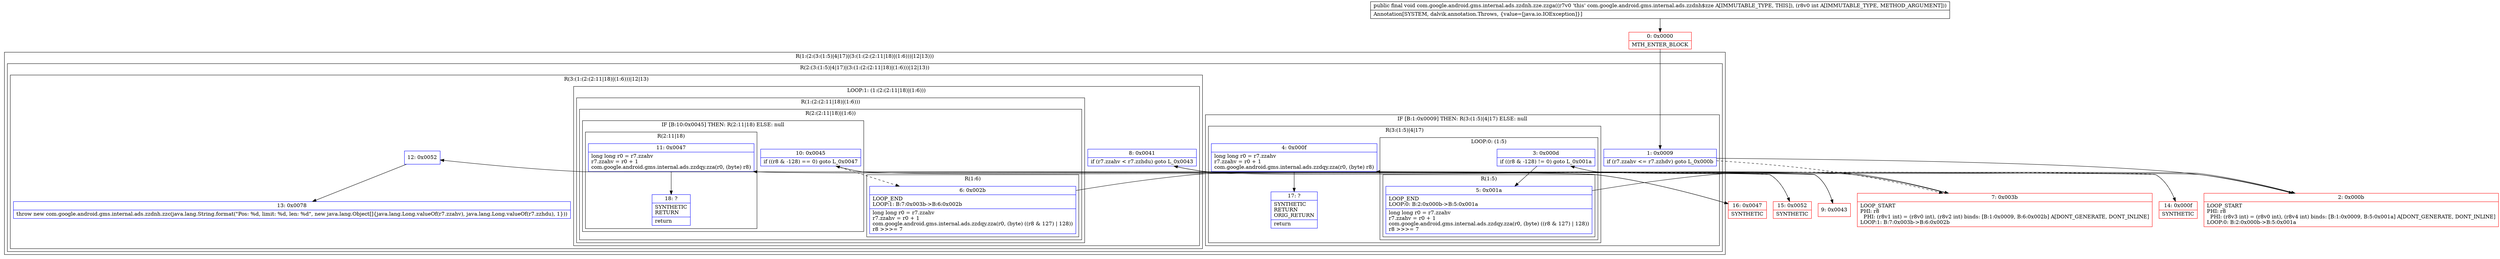 digraph "CFG forcom.google.android.gms.internal.ads.zzdnh.zze.zzga(I)V" {
subgraph cluster_Region_176399250 {
label = "R(1:(2:(3:(1:5)|4|17)|(3:(1:(2:(2:11|18)|(1:6)))|12|13)))";
node [shape=record,color=blue];
subgraph cluster_Region_91767870 {
label = "R(2:(3:(1:5)|4|17)|(3:(1:(2:(2:11|18)|(1:6)))|12|13))";
node [shape=record,color=blue];
subgraph cluster_IfRegion_167825184 {
label = "IF [B:1:0x0009] THEN: R(3:(1:5)|4|17) ELSE: null";
node [shape=record,color=blue];
Node_1 [shape=record,label="{1\:\ 0x0009|if (r7.zzahv \<= r7.zzhdv) goto L_0x000b\l}"];
subgraph cluster_Region_1969479503 {
label = "R(3:(1:5)|4|17)";
node [shape=record,color=blue];
subgraph cluster_LoopRegion_1213531828 {
label = "LOOP:0: (1:5)";
node [shape=record,color=blue];
Node_3 [shape=record,label="{3\:\ 0x000d|if ((r8 & \-128) != 0) goto L_0x001a\l}"];
subgraph cluster_Region_1497461724 {
label = "R(1:5)";
node [shape=record,color=blue];
Node_5 [shape=record,label="{5\:\ 0x001a|LOOP_END\lLOOP:0: B:2:0x000b\-\>B:5:0x001a\l|long long r0 = r7.zzahv\lr7.zzahv = r0 + 1\lcom.google.android.gms.internal.ads.zzdqy.zza(r0, (byte) ((r8 & 127) \| 128))\lr8 \>\>\>= 7\l}"];
}
}
Node_4 [shape=record,label="{4\:\ 0x000f|long long r0 = r7.zzahv\lr7.zzahv = r0 + 1\lcom.google.android.gms.internal.ads.zzdqy.zza(r0, (byte) r8)\l}"];
Node_17 [shape=record,label="{17\:\ ?|SYNTHETIC\lRETURN\lORIG_RETURN\l|return\l}"];
}
}
subgraph cluster_Region_1599972127 {
label = "R(3:(1:(2:(2:11|18)|(1:6)))|12|13)";
node [shape=record,color=blue];
subgraph cluster_LoopRegion_407065982 {
label = "LOOP:1: (1:(2:(2:11|18)|(1:6)))";
node [shape=record,color=blue];
Node_8 [shape=record,label="{8\:\ 0x0041|if (r7.zzahv \< r7.zzhdu) goto L_0x0043\l}"];
subgraph cluster_Region_347533465 {
label = "R(1:(2:(2:11|18)|(1:6)))";
node [shape=record,color=blue];
subgraph cluster_Region_1949709341 {
label = "R(2:(2:11|18)|(1:6))";
node [shape=record,color=blue];
subgraph cluster_IfRegion_1178678495 {
label = "IF [B:10:0x0045] THEN: R(2:11|18) ELSE: null";
node [shape=record,color=blue];
Node_10 [shape=record,label="{10\:\ 0x0045|if ((r8 & \-128) == 0) goto L_0x0047\l}"];
subgraph cluster_Region_982554052 {
label = "R(2:11|18)";
node [shape=record,color=blue];
Node_11 [shape=record,label="{11\:\ 0x0047|long long r0 = r7.zzahv\lr7.zzahv = r0 + 1\lcom.google.android.gms.internal.ads.zzdqy.zza(r0, (byte) r8)\l}"];
Node_18 [shape=record,label="{18\:\ ?|SYNTHETIC\lRETURN\l|return\l}"];
}
}
subgraph cluster_Region_1819499231 {
label = "R(1:6)";
node [shape=record,color=blue];
Node_6 [shape=record,label="{6\:\ 0x002b|LOOP_END\lLOOP:1: B:7:0x003b\-\>B:6:0x002b\l|long long r0 = r7.zzahv\lr7.zzahv = r0 + 1\lcom.google.android.gms.internal.ads.zzdqy.zza(r0, (byte) ((r8 & 127) \| 128))\lr8 \>\>\>= 7\l}"];
}
}
}
}
Node_12 [shape=record,label="{12\:\ 0x0052}"];
Node_13 [shape=record,label="{13\:\ 0x0078|throw new com.google.android.gms.internal.ads.zzdnh.zzc(java.lang.String.format(\"Pos: %d, limit: %d, len: %d\", new java.lang.Object[]\{java.lang.Long.valueOf(r7.zzahv), java.lang.Long.valueOf(r7.zzhdu), 1\}))\l}"];
}
}
}
Node_0 [shape=record,color=red,label="{0\:\ 0x0000|MTH_ENTER_BLOCK\l}"];
Node_2 [shape=record,color=red,label="{2\:\ 0x000b|LOOP_START\lPHI: r8 \l  PHI: (r8v3 int) = (r8v0 int), (r8v4 int) binds: [B:1:0x0009, B:5:0x001a] A[DONT_GENERATE, DONT_INLINE]\lLOOP:0: B:2:0x000b\-\>B:5:0x001a\l}"];
Node_7 [shape=record,color=red,label="{7\:\ 0x003b|LOOP_START\lPHI: r8 \l  PHI: (r8v1 int) = (r8v0 int), (r8v2 int) binds: [B:1:0x0009, B:6:0x002b] A[DONT_GENERATE, DONT_INLINE]\lLOOP:1: B:7:0x003b\-\>B:6:0x002b\l}"];
Node_9 [shape=record,color=red,label="{9\:\ 0x0043}"];
Node_14 [shape=record,color=red,label="{14\:\ 0x000f|SYNTHETIC\l}"];
Node_15 [shape=record,color=red,label="{15\:\ 0x0052|SYNTHETIC\l}"];
Node_16 [shape=record,color=red,label="{16\:\ 0x0047|SYNTHETIC\l}"];
MethodNode[shape=record,label="{public final void com.google.android.gms.internal.ads.zzdnh.zze.zzga((r7v0 'this' com.google.android.gms.internal.ads.zzdnh$zze A[IMMUTABLE_TYPE, THIS]), (r8v0 int A[IMMUTABLE_TYPE, METHOD_ARGUMENT]))  | Annotation[SYSTEM, dalvik.annotation.Throws, \{value=[java.io.IOException]\}]\l}"];
MethodNode -> Node_0;
Node_1 -> Node_2;
Node_1 -> Node_7[style=dashed];
Node_3 -> Node_5;
Node_3 -> Node_14[style=dashed];
Node_5 -> Node_2;
Node_4 -> Node_17;
Node_8 -> Node_9;
Node_8 -> Node_15[style=dashed];
Node_10 -> Node_6[style=dashed];
Node_10 -> Node_16;
Node_11 -> Node_18;
Node_6 -> Node_7;
Node_12 -> Node_13;
Node_0 -> Node_1;
Node_2 -> Node_3;
Node_7 -> Node_8;
Node_9 -> Node_10;
Node_14 -> Node_4;
Node_15 -> Node_12;
Node_16 -> Node_11;
}

